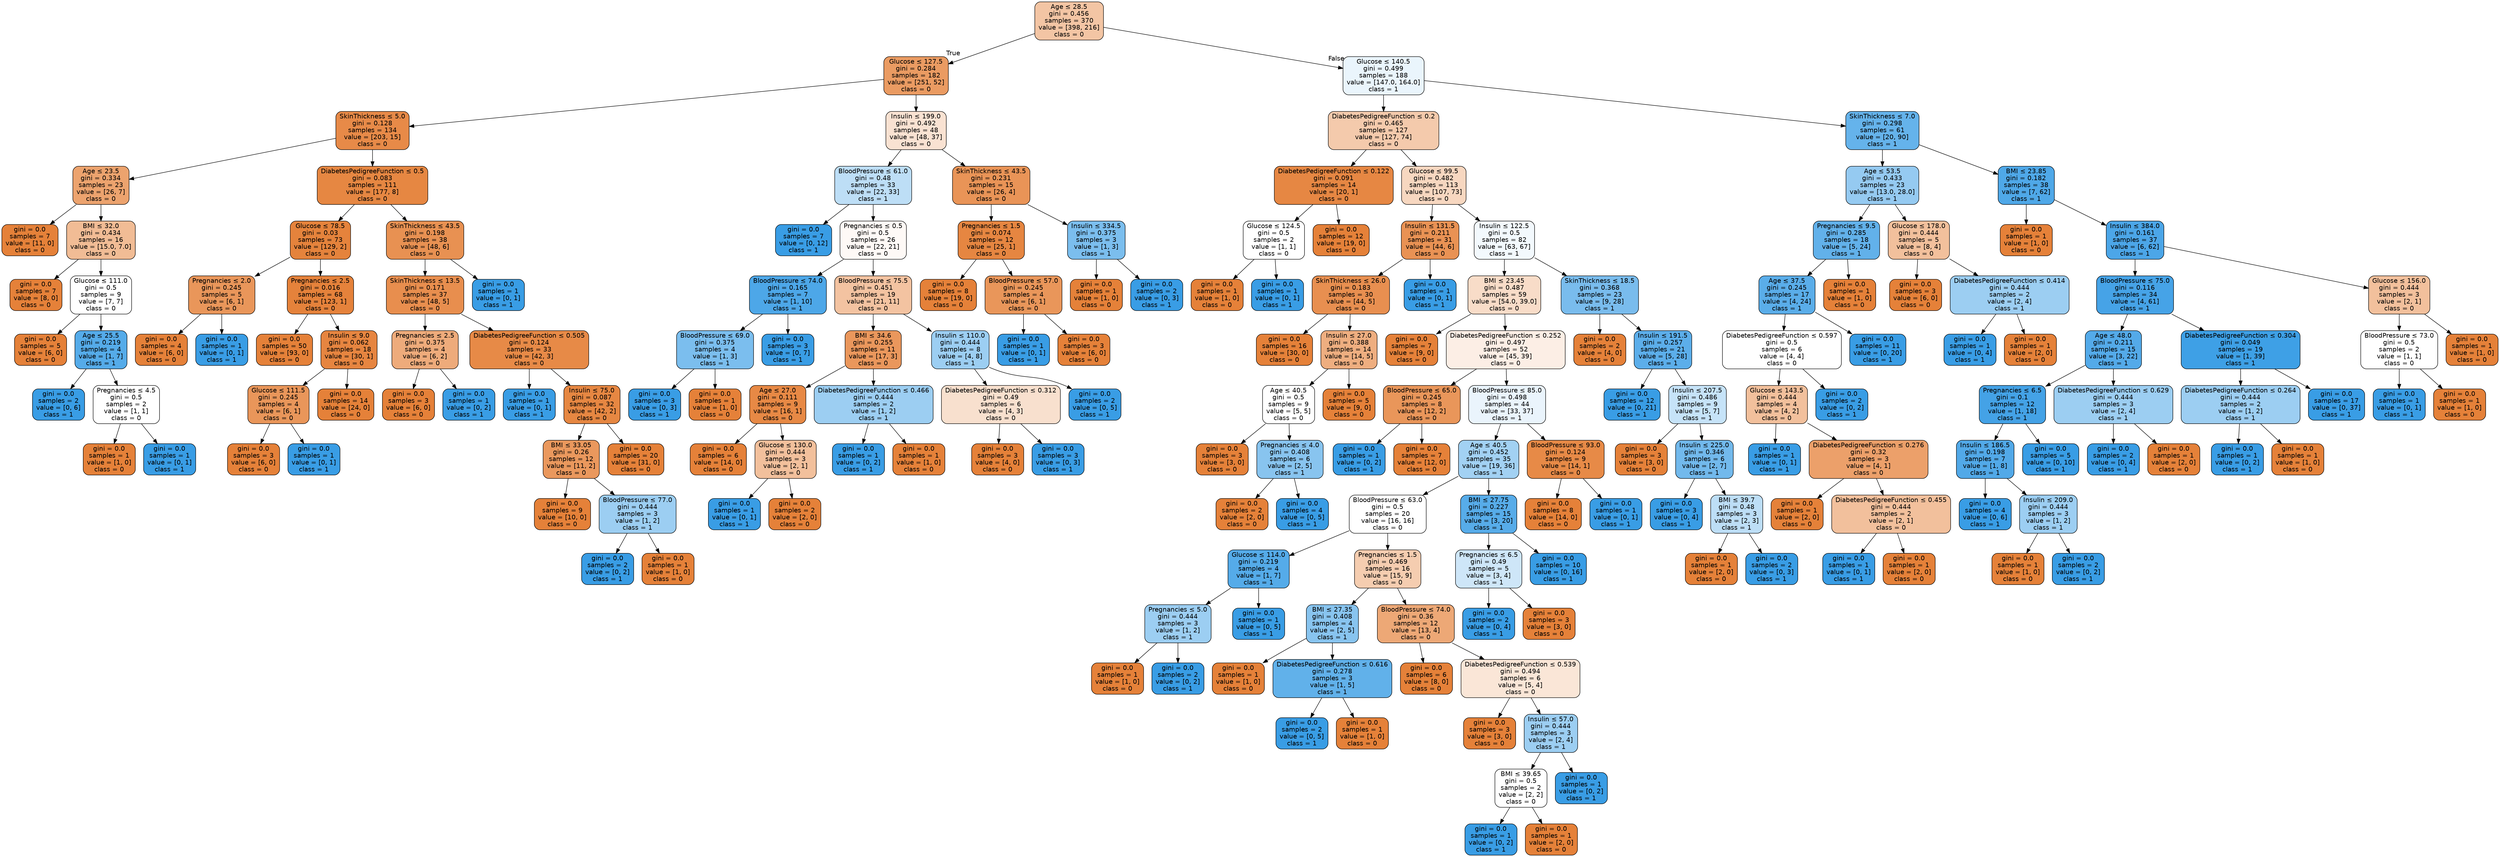 digraph Tree {
node [shape=box, style="filled, rounded", color="black", fontname="helvetica"] ;
edge [fontname="helvetica"] ;
0 [label=<Age &le; 28.5<br/>gini = 0.456<br/>samples = 370<br/>value = [398, 216]<br/>class = 0>, fillcolor="#f3c5a4"] ;
1 [label=<Glucose &le; 127.5<br/>gini = 0.284<br/>samples = 182<br/>value = [251, 52]<br/>class = 0>, fillcolor="#ea9b62"] ;
0 -> 1 [labeldistance=2.5, labelangle=45, headlabel="True"] ;
2 [label=<SkinThickness &le; 5.0<br/>gini = 0.128<br/>samples = 134<br/>value = [203, 15]<br/>class = 0>, fillcolor="#e78a48"] ;
1 -> 2 ;
3 [label=<Age &le; 23.5<br/>gini = 0.334<br/>samples = 23<br/>value = [26, 7]<br/>class = 0>, fillcolor="#eca36e"] ;
2 -> 3 ;
4 [label=<gini = 0.0<br/>samples = 7<br/>value = [11, 0]<br/>class = 0>, fillcolor="#e58139"] ;
3 -> 4 ;
5 [label=<BMI &le; 32.0<br/>gini = 0.434<br/>samples = 16<br/>value = [15.0, 7.0]<br/>class = 0>, fillcolor="#f1bc95"] ;
3 -> 5 ;
6 [label=<gini = 0.0<br/>samples = 7<br/>value = [8, 0]<br/>class = 0>, fillcolor="#e58139"] ;
5 -> 6 ;
7 [label=<Glucose &le; 111.0<br/>gini = 0.5<br/>samples = 9<br/>value = [7, 7]<br/>class = 0>, fillcolor="#ffffff"] ;
5 -> 7 ;
8 [label=<gini = 0.0<br/>samples = 5<br/>value = [6, 0]<br/>class = 0>, fillcolor="#e58139"] ;
7 -> 8 ;
9 [label=<Age &le; 25.5<br/>gini = 0.219<br/>samples = 4<br/>value = [1, 7]<br/>class = 1>, fillcolor="#55abe9"] ;
7 -> 9 ;
10 [label=<gini = 0.0<br/>samples = 2<br/>value = [0, 6]<br/>class = 1>, fillcolor="#399de5"] ;
9 -> 10 ;
11 [label=<Pregnancies &le; 4.5<br/>gini = 0.5<br/>samples = 2<br/>value = [1, 1]<br/>class = 0>, fillcolor="#ffffff"] ;
9 -> 11 ;
12 [label=<gini = 0.0<br/>samples = 1<br/>value = [1, 0]<br/>class = 0>, fillcolor="#e58139"] ;
11 -> 12 ;
13 [label=<gini = 0.0<br/>samples = 1<br/>value = [0, 1]<br/>class = 1>, fillcolor="#399de5"] ;
11 -> 13 ;
14 [label=<DiabetesPedigreeFunction &le; 0.5<br/>gini = 0.083<br/>samples = 111<br/>value = [177, 8]<br/>class = 0>, fillcolor="#e68742"] ;
2 -> 14 ;
15 [label=<Glucose &le; 78.5<br/>gini = 0.03<br/>samples = 73<br/>value = [129, 2]<br/>class = 0>, fillcolor="#e5833c"] ;
14 -> 15 ;
16 [label=<Pregnancies &le; 2.0<br/>gini = 0.245<br/>samples = 5<br/>value = [6, 1]<br/>class = 0>, fillcolor="#e9965a"] ;
15 -> 16 ;
17 [label=<gini = 0.0<br/>samples = 4<br/>value = [6, 0]<br/>class = 0>, fillcolor="#e58139"] ;
16 -> 17 ;
18 [label=<gini = 0.0<br/>samples = 1<br/>value = [0, 1]<br/>class = 1>, fillcolor="#399de5"] ;
16 -> 18 ;
19 [label=<Pregnancies &le; 2.5<br/>gini = 0.016<br/>samples = 68<br/>value = [123, 1]<br/>class = 0>, fillcolor="#e5823b"] ;
15 -> 19 ;
20 [label=<gini = 0.0<br/>samples = 50<br/>value = [93, 0]<br/>class = 0>, fillcolor="#e58139"] ;
19 -> 20 ;
21 [label=<Insulin &le; 9.0<br/>gini = 0.062<br/>samples = 18<br/>value = [30, 1]<br/>class = 0>, fillcolor="#e68540"] ;
19 -> 21 ;
22 [label=<Glucose &le; 111.5<br/>gini = 0.245<br/>samples = 4<br/>value = [6, 1]<br/>class = 0>, fillcolor="#e9965a"] ;
21 -> 22 ;
23 [label=<gini = 0.0<br/>samples = 3<br/>value = [6, 0]<br/>class = 0>, fillcolor="#e58139"] ;
22 -> 23 ;
24 [label=<gini = 0.0<br/>samples = 1<br/>value = [0, 1]<br/>class = 1>, fillcolor="#399de5"] ;
22 -> 24 ;
25 [label=<gini = 0.0<br/>samples = 14<br/>value = [24, 0]<br/>class = 0>, fillcolor="#e58139"] ;
21 -> 25 ;
26 [label=<SkinThickness &le; 43.5<br/>gini = 0.198<br/>samples = 38<br/>value = [48, 6]<br/>class = 0>, fillcolor="#e89152"] ;
14 -> 26 ;
27 [label=<SkinThickness &le; 13.5<br/>gini = 0.171<br/>samples = 37<br/>value = [48, 5]<br/>class = 0>, fillcolor="#e88e4e"] ;
26 -> 27 ;
28 [label=<Pregnancies &le; 2.5<br/>gini = 0.375<br/>samples = 4<br/>value = [6, 2]<br/>class = 0>, fillcolor="#eeab7b"] ;
27 -> 28 ;
29 [label=<gini = 0.0<br/>samples = 3<br/>value = [6, 0]<br/>class = 0>, fillcolor="#e58139"] ;
28 -> 29 ;
30 [label=<gini = 0.0<br/>samples = 1<br/>value = [0, 2]<br/>class = 1>, fillcolor="#399de5"] ;
28 -> 30 ;
31 [label=<DiabetesPedigreeFunction &le; 0.505<br/>gini = 0.124<br/>samples = 33<br/>value = [42, 3]<br/>class = 0>, fillcolor="#e78a47"] ;
27 -> 31 ;
32 [label=<gini = 0.0<br/>samples = 1<br/>value = [0, 1]<br/>class = 1>, fillcolor="#399de5"] ;
31 -> 32 ;
33 [label=<Insulin &le; 75.0<br/>gini = 0.087<br/>samples = 32<br/>value = [42, 2]<br/>class = 0>, fillcolor="#e68742"] ;
31 -> 33 ;
34 [label=<BMI &le; 33.05<br/>gini = 0.26<br/>samples = 12<br/>value = [11, 2]<br/>class = 0>, fillcolor="#ea985d"] ;
33 -> 34 ;
35 [label=<gini = 0.0<br/>samples = 9<br/>value = [10, 0]<br/>class = 0>, fillcolor="#e58139"] ;
34 -> 35 ;
36 [label=<BloodPressure &le; 77.0<br/>gini = 0.444<br/>samples = 3<br/>value = [1, 2]<br/>class = 1>, fillcolor="#9ccef2"] ;
34 -> 36 ;
37 [label=<gini = 0.0<br/>samples = 2<br/>value = [0, 2]<br/>class = 1>, fillcolor="#399de5"] ;
36 -> 37 ;
38 [label=<gini = 0.0<br/>samples = 1<br/>value = [1, 0]<br/>class = 0>, fillcolor="#e58139"] ;
36 -> 38 ;
39 [label=<gini = 0.0<br/>samples = 20<br/>value = [31, 0]<br/>class = 0>, fillcolor="#e58139"] ;
33 -> 39 ;
40 [label=<gini = 0.0<br/>samples = 1<br/>value = [0, 1]<br/>class = 1>, fillcolor="#399de5"] ;
26 -> 40 ;
41 [label=<Insulin &le; 199.0<br/>gini = 0.492<br/>samples = 48<br/>value = [48, 37]<br/>class = 0>, fillcolor="#f9e2d2"] ;
1 -> 41 ;
42 [label=<BloodPressure &le; 61.0<br/>gini = 0.48<br/>samples = 33<br/>value = [22, 33]<br/>class = 1>, fillcolor="#bddef6"] ;
41 -> 42 ;
43 [label=<gini = 0.0<br/>samples = 7<br/>value = [0, 12]<br/>class = 1>, fillcolor="#399de5"] ;
42 -> 43 ;
44 [label=<Pregnancies &le; 0.5<br/>gini = 0.5<br/>samples = 26<br/>value = [22, 21]<br/>class = 0>, fillcolor="#fef9f6"] ;
42 -> 44 ;
45 [label=<BloodPressure &le; 74.0<br/>gini = 0.165<br/>samples = 7<br/>value = [1, 10]<br/>class = 1>, fillcolor="#4da7e8"] ;
44 -> 45 ;
46 [label=<BloodPressure &le; 69.0<br/>gini = 0.375<br/>samples = 4<br/>value = [1, 3]<br/>class = 1>, fillcolor="#7bbeee"] ;
45 -> 46 ;
47 [label=<gini = 0.0<br/>samples = 3<br/>value = [0, 3]<br/>class = 1>, fillcolor="#399de5"] ;
46 -> 47 ;
48 [label=<gini = 0.0<br/>samples = 1<br/>value = [1, 0]<br/>class = 0>, fillcolor="#e58139"] ;
46 -> 48 ;
49 [label=<gini = 0.0<br/>samples = 3<br/>value = [0, 7]<br/>class = 1>, fillcolor="#399de5"] ;
45 -> 49 ;
50 [label=<BloodPressure &le; 75.5<br/>gini = 0.451<br/>samples = 19<br/>value = [21, 11]<br/>class = 0>, fillcolor="#f3c3a1"] ;
44 -> 50 ;
51 [label=<BMI &le; 34.6<br/>gini = 0.255<br/>samples = 11<br/>value = [17, 3]<br/>class = 0>, fillcolor="#ea975c"] ;
50 -> 51 ;
52 [label=<Age &le; 27.0<br/>gini = 0.111<br/>samples = 9<br/>value = [16, 1]<br/>class = 0>, fillcolor="#e78945"] ;
51 -> 52 ;
53 [label=<gini = 0.0<br/>samples = 6<br/>value = [14, 0]<br/>class = 0>, fillcolor="#e58139"] ;
52 -> 53 ;
54 [label=<Glucose &le; 130.0<br/>gini = 0.444<br/>samples = 3<br/>value = [2, 1]<br/>class = 0>, fillcolor="#f2c09c"] ;
52 -> 54 ;
55 [label=<gini = 0.0<br/>samples = 1<br/>value = [0, 1]<br/>class = 1>, fillcolor="#399de5"] ;
54 -> 55 ;
56 [label=<gini = 0.0<br/>samples = 2<br/>value = [2, 0]<br/>class = 0>, fillcolor="#e58139"] ;
54 -> 56 ;
57 [label=<DiabetesPedigreeFunction &le; 0.466<br/>gini = 0.444<br/>samples = 2<br/>value = [1, 2]<br/>class = 1>, fillcolor="#9ccef2"] ;
51 -> 57 ;
58 [label=<gini = 0.0<br/>samples = 1<br/>value = [0, 2]<br/>class = 1>, fillcolor="#399de5"] ;
57 -> 58 ;
59 [label=<gini = 0.0<br/>samples = 1<br/>value = [1, 0]<br/>class = 0>, fillcolor="#e58139"] ;
57 -> 59 ;
60 [label=<Insulin &le; 110.0<br/>gini = 0.444<br/>samples = 8<br/>value = [4, 8]<br/>class = 1>, fillcolor="#9ccef2"] ;
50 -> 60 ;
61 [label=<DiabetesPedigreeFunction &le; 0.312<br/>gini = 0.49<br/>samples = 6<br/>value = [4, 3]<br/>class = 0>, fillcolor="#f8e0ce"] ;
60 -> 61 ;
62 [label=<gini = 0.0<br/>samples = 3<br/>value = [4, 0]<br/>class = 0>, fillcolor="#e58139"] ;
61 -> 62 ;
63 [label=<gini = 0.0<br/>samples = 3<br/>value = [0, 3]<br/>class = 1>, fillcolor="#399de5"] ;
61 -> 63 ;
64 [label=<gini = 0.0<br/>samples = 2<br/>value = [0, 5]<br/>class = 1>, fillcolor="#399de5"] ;
60 -> 64 ;
65 [label=<SkinThickness &le; 43.5<br/>gini = 0.231<br/>samples = 15<br/>value = [26, 4]<br/>class = 0>, fillcolor="#e99457"] ;
41 -> 65 ;
66 [label=<Pregnancies &le; 1.5<br/>gini = 0.074<br/>samples = 12<br/>value = [25, 1]<br/>class = 0>, fillcolor="#e68641"] ;
65 -> 66 ;
67 [label=<gini = 0.0<br/>samples = 8<br/>value = [19, 0]<br/>class = 0>, fillcolor="#e58139"] ;
66 -> 67 ;
68 [label=<BloodPressure &le; 57.0<br/>gini = 0.245<br/>samples = 4<br/>value = [6, 1]<br/>class = 0>, fillcolor="#e9965a"] ;
66 -> 68 ;
69 [label=<gini = 0.0<br/>samples = 1<br/>value = [0, 1]<br/>class = 1>, fillcolor="#399de5"] ;
68 -> 69 ;
70 [label=<gini = 0.0<br/>samples = 3<br/>value = [6, 0]<br/>class = 0>, fillcolor="#e58139"] ;
68 -> 70 ;
71 [label=<Insulin &le; 334.5<br/>gini = 0.375<br/>samples = 3<br/>value = [1, 3]<br/>class = 1>, fillcolor="#7bbeee"] ;
65 -> 71 ;
72 [label=<gini = 0.0<br/>samples = 1<br/>value = [1, 0]<br/>class = 0>, fillcolor="#e58139"] ;
71 -> 72 ;
73 [label=<gini = 0.0<br/>samples = 2<br/>value = [0, 3]<br/>class = 1>, fillcolor="#399de5"] ;
71 -> 73 ;
74 [label=<Glucose &le; 140.5<br/>gini = 0.499<br/>samples = 188<br/>value = [147.0, 164.0]<br/>class = 1>, fillcolor="#eaf5fc"] ;
0 -> 74 [labeldistance=2.5, labelangle=-45, headlabel="False"] ;
75 [label=<DiabetesPedigreeFunction &le; 0.2<br/>gini = 0.465<br/>samples = 127<br/>value = [127, 74]<br/>class = 0>, fillcolor="#f4caac"] ;
74 -> 75 ;
76 [label=<DiabetesPedigreeFunction &le; 0.122<br/>gini = 0.091<br/>samples = 14<br/>value = [20, 1]<br/>class = 0>, fillcolor="#e68743"] ;
75 -> 76 ;
77 [label=<Glucose &le; 124.5<br/>gini = 0.5<br/>samples = 2<br/>value = [1, 1]<br/>class = 0>, fillcolor="#ffffff"] ;
76 -> 77 ;
78 [label=<gini = 0.0<br/>samples = 1<br/>value = [1, 0]<br/>class = 0>, fillcolor="#e58139"] ;
77 -> 78 ;
79 [label=<gini = 0.0<br/>samples = 1<br/>value = [0, 1]<br/>class = 1>, fillcolor="#399de5"] ;
77 -> 79 ;
80 [label=<gini = 0.0<br/>samples = 12<br/>value = [19, 0]<br/>class = 0>, fillcolor="#e58139"] ;
76 -> 80 ;
81 [label=<Glucose &le; 99.5<br/>gini = 0.482<br/>samples = 113<br/>value = [107, 73]<br/>class = 0>, fillcolor="#f7d7c0"] ;
75 -> 81 ;
82 [label=<Insulin &le; 131.5<br/>gini = 0.211<br/>samples = 31<br/>value = [44, 6]<br/>class = 0>, fillcolor="#e99254"] ;
81 -> 82 ;
83 [label=<SkinThickness &le; 26.0<br/>gini = 0.183<br/>samples = 30<br/>value = [44, 5]<br/>class = 0>, fillcolor="#e88f50"] ;
82 -> 83 ;
84 [label=<gini = 0.0<br/>samples = 16<br/>value = [30, 0]<br/>class = 0>, fillcolor="#e58139"] ;
83 -> 84 ;
85 [label=<Insulin &le; 27.0<br/>gini = 0.388<br/>samples = 14<br/>value = [14, 5]<br/>class = 0>, fillcolor="#eeae80"] ;
83 -> 85 ;
86 [label=<Age &le; 40.5<br/>gini = 0.5<br/>samples = 9<br/>value = [5, 5]<br/>class = 0>, fillcolor="#ffffff"] ;
85 -> 86 ;
87 [label=<gini = 0.0<br/>samples = 3<br/>value = [3, 0]<br/>class = 0>, fillcolor="#e58139"] ;
86 -> 87 ;
88 [label=<Pregnancies &le; 4.0<br/>gini = 0.408<br/>samples = 6<br/>value = [2, 5]<br/>class = 1>, fillcolor="#88c4ef"] ;
86 -> 88 ;
89 [label=<gini = 0.0<br/>samples = 2<br/>value = [2, 0]<br/>class = 0>, fillcolor="#e58139"] ;
88 -> 89 ;
90 [label=<gini = 0.0<br/>samples = 4<br/>value = [0, 5]<br/>class = 1>, fillcolor="#399de5"] ;
88 -> 90 ;
91 [label=<gini = 0.0<br/>samples = 5<br/>value = [9, 0]<br/>class = 0>, fillcolor="#e58139"] ;
85 -> 91 ;
92 [label=<gini = 0.0<br/>samples = 1<br/>value = [0, 1]<br/>class = 1>, fillcolor="#399de5"] ;
82 -> 92 ;
93 [label=<Insulin &le; 122.5<br/>gini = 0.5<br/>samples = 82<br/>value = [63, 67]<br/>class = 1>, fillcolor="#f3f9fd"] ;
81 -> 93 ;
94 [label=<BMI &le; 23.45<br/>gini = 0.487<br/>samples = 59<br/>value = [54.0, 39.0]<br/>class = 0>, fillcolor="#f8dcc8"] ;
93 -> 94 ;
95 [label=<gini = 0.0<br/>samples = 7<br/>value = [9, 0]<br/>class = 0>, fillcolor="#e58139"] ;
94 -> 95 ;
96 [label=<DiabetesPedigreeFunction &le; 0.252<br/>gini = 0.497<br/>samples = 52<br/>value = [45, 39]<br/>class = 0>, fillcolor="#fceee5"] ;
94 -> 96 ;
97 [label=<BloodPressure &le; 65.0<br/>gini = 0.245<br/>samples = 8<br/>value = [12, 2]<br/>class = 0>, fillcolor="#e9965a"] ;
96 -> 97 ;
98 [label=<gini = 0.0<br/>samples = 1<br/>value = [0, 2]<br/>class = 1>, fillcolor="#399de5"] ;
97 -> 98 ;
99 [label=<gini = 0.0<br/>samples = 7<br/>value = [12, 0]<br/>class = 0>, fillcolor="#e58139"] ;
97 -> 99 ;
100 [label=<BloodPressure &le; 85.0<br/>gini = 0.498<br/>samples = 44<br/>value = [33, 37]<br/>class = 1>, fillcolor="#eaf4fc"] ;
96 -> 100 ;
101 [label=<Age &le; 40.5<br/>gini = 0.452<br/>samples = 35<br/>value = [19, 36]<br/>class = 1>, fillcolor="#a2d1f3"] ;
100 -> 101 ;
102 [label=<BloodPressure &le; 63.0<br/>gini = 0.5<br/>samples = 20<br/>value = [16, 16]<br/>class = 0>, fillcolor="#ffffff"] ;
101 -> 102 ;
103 [label=<Glucose &le; 114.0<br/>gini = 0.219<br/>samples = 4<br/>value = [1, 7]<br/>class = 1>, fillcolor="#55abe9"] ;
102 -> 103 ;
104 [label=<Pregnancies &le; 5.0<br/>gini = 0.444<br/>samples = 3<br/>value = [1, 2]<br/>class = 1>, fillcolor="#9ccef2"] ;
103 -> 104 ;
105 [label=<gini = 0.0<br/>samples = 1<br/>value = [1, 0]<br/>class = 0>, fillcolor="#e58139"] ;
104 -> 105 ;
106 [label=<gini = 0.0<br/>samples = 2<br/>value = [0, 2]<br/>class = 1>, fillcolor="#399de5"] ;
104 -> 106 ;
107 [label=<gini = 0.0<br/>samples = 1<br/>value = [0, 5]<br/>class = 1>, fillcolor="#399de5"] ;
103 -> 107 ;
108 [label=<Pregnancies &le; 1.5<br/>gini = 0.469<br/>samples = 16<br/>value = [15, 9]<br/>class = 0>, fillcolor="#f5cdb0"] ;
102 -> 108 ;
109 [label=<BMI &le; 27.35<br/>gini = 0.408<br/>samples = 4<br/>value = [2, 5]<br/>class = 1>, fillcolor="#88c4ef"] ;
108 -> 109 ;
110 [label=<gini = 0.0<br/>samples = 1<br/>value = [1, 0]<br/>class = 0>, fillcolor="#e58139"] ;
109 -> 110 ;
111 [label=<DiabetesPedigreeFunction &le; 0.616<br/>gini = 0.278<br/>samples = 3<br/>value = [1, 5]<br/>class = 1>, fillcolor="#61b1ea"] ;
109 -> 111 ;
112 [label=<gini = 0.0<br/>samples = 2<br/>value = [0, 5]<br/>class = 1>, fillcolor="#399de5"] ;
111 -> 112 ;
113 [label=<gini = 0.0<br/>samples = 1<br/>value = [1, 0]<br/>class = 0>, fillcolor="#e58139"] ;
111 -> 113 ;
114 [label=<BloodPressure &le; 74.0<br/>gini = 0.36<br/>samples = 12<br/>value = [13, 4]<br/>class = 0>, fillcolor="#eda876"] ;
108 -> 114 ;
115 [label=<gini = 0.0<br/>samples = 6<br/>value = [8, 0]<br/>class = 0>, fillcolor="#e58139"] ;
114 -> 115 ;
116 [label=<DiabetesPedigreeFunction &le; 0.539<br/>gini = 0.494<br/>samples = 6<br/>value = [5, 4]<br/>class = 0>, fillcolor="#fae6d7"] ;
114 -> 116 ;
117 [label=<gini = 0.0<br/>samples = 3<br/>value = [3, 0]<br/>class = 0>, fillcolor="#e58139"] ;
116 -> 117 ;
118 [label=<Insulin &le; 57.0<br/>gini = 0.444<br/>samples = 3<br/>value = [2, 4]<br/>class = 1>, fillcolor="#9ccef2"] ;
116 -> 118 ;
119 [label=<BMI &le; 39.65<br/>gini = 0.5<br/>samples = 2<br/>value = [2, 2]<br/>class = 0>, fillcolor="#ffffff"] ;
118 -> 119 ;
120 [label=<gini = 0.0<br/>samples = 1<br/>value = [0, 2]<br/>class = 1>, fillcolor="#399de5"] ;
119 -> 120 ;
121 [label=<gini = 0.0<br/>samples = 1<br/>value = [2, 0]<br/>class = 0>, fillcolor="#e58139"] ;
119 -> 121 ;
122 [label=<gini = 0.0<br/>samples = 1<br/>value = [0, 2]<br/>class = 1>, fillcolor="#399de5"] ;
118 -> 122 ;
123 [label=<BMI &le; 27.75<br/>gini = 0.227<br/>samples = 15<br/>value = [3, 20]<br/>class = 1>, fillcolor="#57ace9"] ;
101 -> 123 ;
124 [label=<Pregnancies &le; 6.5<br/>gini = 0.49<br/>samples = 5<br/>value = [3, 4]<br/>class = 1>, fillcolor="#cee6f8"] ;
123 -> 124 ;
125 [label=<gini = 0.0<br/>samples = 2<br/>value = [0, 4]<br/>class = 1>, fillcolor="#399de5"] ;
124 -> 125 ;
126 [label=<gini = 0.0<br/>samples = 3<br/>value = [3, 0]<br/>class = 0>, fillcolor="#e58139"] ;
124 -> 126 ;
127 [label=<gini = 0.0<br/>samples = 10<br/>value = [0, 16]<br/>class = 1>, fillcolor="#399de5"] ;
123 -> 127 ;
128 [label=<BloodPressure &le; 93.0<br/>gini = 0.124<br/>samples = 9<br/>value = [14, 1]<br/>class = 0>, fillcolor="#e78a47"] ;
100 -> 128 ;
129 [label=<gini = 0.0<br/>samples = 8<br/>value = [14, 0]<br/>class = 0>, fillcolor="#e58139"] ;
128 -> 129 ;
130 [label=<gini = 0.0<br/>samples = 1<br/>value = [0, 1]<br/>class = 1>, fillcolor="#399de5"] ;
128 -> 130 ;
131 [label=<SkinThickness &le; 18.5<br/>gini = 0.368<br/>samples = 23<br/>value = [9, 28]<br/>class = 1>, fillcolor="#79bced"] ;
93 -> 131 ;
132 [label=<gini = 0.0<br/>samples = 2<br/>value = [4, 0]<br/>class = 0>, fillcolor="#e58139"] ;
131 -> 132 ;
133 [label=<Insulin &le; 191.5<br/>gini = 0.257<br/>samples = 21<br/>value = [5, 28]<br/>class = 1>, fillcolor="#5caeea"] ;
131 -> 133 ;
134 [label=<gini = 0.0<br/>samples = 12<br/>value = [0, 21]<br/>class = 1>, fillcolor="#399de5"] ;
133 -> 134 ;
135 [label=<Insulin &le; 207.5<br/>gini = 0.486<br/>samples = 9<br/>value = [5, 7]<br/>class = 1>, fillcolor="#c6e3f8"] ;
133 -> 135 ;
136 [label=<gini = 0.0<br/>samples = 3<br/>value = [3, 0]<br/>class = 0>, fillcolor="#e58139"] ;
135 -> 136 ;
137 [label=<Insulin &le; 225.0<br/>gini = 0.346<br/>samples = 6<br/>value = [2, 7]<br/>class = 1>, fillcolor="#72b9ec"] ;
135 -> 137 ;
138 [label=<gini = 0.0<br/>samples = 3<br/>value = [0, 4]<br/>class = 1>, fillcolor="#399de5"] ;
137 -> 138 ;
139 [label=<BMI &le; 39.7<br/>gini = 0.48<br/>samples = 3<br/>value = [2, 3]<br/>class = 1>, fillcolor="#bddef6"] ;
137 -> 139 ;
140 [label=<gini = 0.0<br/>samples = 1<br/>value = [2, 0]<br/>class = 0>, fillcolor="#e58139"] ;
139 -> 140 ;
141 [label=<gini = 0.0<br/>samples = 2<br/>value = [0, 3]<br/>class = 1>, fillcolor="#399de5"] ;
139 -> 141 ;
142 [label=<SkinThickness &le; 7.0<br/>gini = 0.298<br/>samples = 61<br/>value = [20, 90]<br/>class = 1>, fillcolor="#65b3eb"] ;
74 -> 142 ;
143 [label=<Age &le; 53.5<br/>gini = 0.433<br/>samples = 23<br/>value = [13.0, 28.0]<br/>class = 1>, fillcolor="#95caf1"] ;
142 -> 143 ;
144 [label=<Pregnancies &le; 9.5<br/>gini = 0.285<br/>samples = 18<br/>value = [5, 24]<br/>class = 1>, fillcolor="#62b1ea"] ;
143 -> 144 ;
145 [label=<Age &le; 37.5<br/>gini = 0.245<br/>samples = 17<br/>value = [4, 24]<br/>class = 1>, fillcolor="#5aade9"] ;
144 -> 145 ;
146 [label=<DiabetesPedigreeFunction &le; 0.597<br/>gini = 0.5<br/>samples = 6<br/>value = [4, 4]<br/>class = 0>, fillcolor="#ffffff"] ;
145 -> 146 ;
147 [label=<Glucose &le; 143.5<br/>gini = 0.444<br/>samples = 4<br/>value = [4, 2]<br/>class = 0>, fillcolor="#f2c09c"] ;
146 -> 147 ;
148 [label=<gini = 0.0<br/>samples = 1<br/>value = [0, 1]<br/>class = 1>, fillcolor="#399de5"] ;
147 -> 148 ;
149 [label=<DiabetesPedigreeFunction &le; 0.276<br/>gini = 0.32<br/>samples = 3<br/>value = [4, 1]<br/>class = 0>, fillcolor="#eca06a"] ;
147 -> 149 ;
150 [label=<gini = 0.0<br/>samples = 1<br/>value = [2, 0]<br/>class = 0>, fillcolor="#e58139"] ;
149 -> 150 ;
151 [label=<DiabetesPedigreeFunction &le; 0.455<br/>gini = 0.444<br/>samples = 2<br/>value = [2, 1]<br/>class = 0>, fillcolor="#f2c09c"] ;
149 -> 151 ;
152 [label=<gini = 0.0<br/>samples = 1<br/>value = [0, 1]<br/>class = 1>, fillcolor="#399de5"] ;
151 -> 152 ;
153 [label=<gini = 0.0<br/>samples = 1<br/>value = [2, 0]<br/>class = 0>, fillcolor="#e58139"] ;
151 -> 153 ;
154 [label=<gini = 0.0<br/>samples = 2<br/>value = [0, 2]<br/>class = 1>, fillcolor="#399de5"] ;
146 -> 154 ;
155 [label=<gini = 0.0<br/>samples = 11<br/>value = [0, 20]<br/>class = 1>, fillcolor="#399de5"] ;
145 -> 155 ;
156 [label=<gini = 0.0<br/>samples = 1<br/>value = [1, 0]<br/>class = 0>, fillcolor="#e58139"] ;
144 -> 156 ;
157 [label=<Glucose &le; 178.0<br/>gini = 0.444<br/>samples = 5<br/>value = [8, 4]<br/>class = 0>, fillcolor="#f2c09c"] ;
143 -> 157 ;
158 [label=<gini = 0.0<br/>samples = 3<br/>value = [6, 0]<br/>class = 0>, fillcolor="#e58139"] ;
157 -> 158 ;
159 [label=<DiabetesPedigreeFunction &le; 0.414<br/>gini = 0.444<br/>samples = 2<br/>value = [2, 4]<br/>class = 1>, fillcolor="#9ccef2"] ;
157 -> 159 ;
160 [label=<gini = 0.0<br/>samples = 1<br/>value = [0, 4]<br/>class = 1>, fillcolor="#399de5"] ;
159 -> 160 ;
161 [label=<gini = 0.0<br/>samples = 1<br/>value = [2, 0]<br/>class = 0>, fillcolor="#e58139"] ;
159 -> 161 ;
162 [label=<BMI &le; 23.85<br/>gini = 0.182<br/>samples = 38<br/>value = [7, 62]<br/>class = 1>, fillcolor="#4fa8e8"] ;
142 -> 162 ;
163 [label=<gini = 0.0<br/>samples = 1<br/>value = [1, 0]<br/>class = 0>, fillcolor="#e58139"] ;
162 -> 163 ;
164 [label=<Insulin &le; 384.0<br/>gini = 0.161<br/>samples = 37<br/>value = [6, 62]<br/>class = 1>, fillcolor="#4ca6e8"] ;
162 -> 164 ;
165 [label=<BloodPressure &le; 75.0<br/>gini = 0.116<br/>samples = 34<br/>value = [4, 61]<br/>class = 1>, fillcolor="#46a3e7"] ;
164 -> 165 ;
166 [label=<Age &le; 48.0<br/>gini = 0.211<br/>samples = 15<br/>value = [3, 22]<br/>class = 1>, fillcolor="#54aae9"] ;
165 -> 166 ;
167 [label=<Pregnancies &le; 6.5<br/>gini = 0.1<br/>samples = 12<br/>value = [1, 18]<br/>class = 1>, fillcolor="#44a2e6"] ;
166 -> 167 ;
168 [label=<Insulin &le; 186.5<br/>gini = 0.198<br/>samples = 7<br/>value = [1, 8]<br/>class = 1>, fillcolor="#52a9e8"] ;
167 -> 168 ;
169 [label=<gini = 0.0<br/>samples = 4<br/>value = [0, 6]<br/>class = 1>, fillcolor="#399de5"] ;
168 -> 169 ;
170 [label=<Insulin &le; 209.0<br/>gini = 0.444<br/>samples = 3<br/>value = [1, 2]<br/>class = 1>, fillcolor="#9ccef2"] ;
168 -> 170 ;
171 [label=<gini = 0.0<br/>samples = 1<br/>value = [1, 0]<br/>class = 0>, fillcolor="#e58139"] ;
170 -> 171 ;
172 [label=<gini = 0.0<br/>samples = 2<br/>value = [0, 2]<br/>class = 1>, fillcolor="#399de5"] ;
170 -> 172 ;
173 [label=<gini = 0.0<br/>samples = 5<br/>value = [0, 10]<br/>class = 1>, fillcolor="#399de5"] ;
167 -> 173 ;
174 [label=<DiabetesPedigreeFunction &le; 0.629<br/>gini = 0.444<br/>samples = 3<br/>value = [2, 4]<br/>class = 1>, fillcolor="#9ccef2"] ;
166 -> 174 ;
175 [label=<gini = 0.0<br/>samples = 2<br/>value = [0, 4]<br/>class = 1>, fillcolor="#399de5"] ;
174 -> 175 ;
176 [label=<gini = 0.0<br/>samples = 1<br/>value = [2, 0]<br/>class = 0>, fillcolor="#e58139"] ;
174 -> 176 ;
177 [label=<DiabetesPedigreeFunction &le; 0.304<br/>gini = 0.049<br/>samples = 19<br/>value = [1, 39]<br/>class = 1>, fillcolor="#3ea0e6"] ;
165 -> 177 ;
178 [label=<DiabetesPedigreeFunction &le; 0.264<br/>gini = 0.444<br/>samples = 2<br/>value = [1, 2]<br/>class = 1>, fillcolor="#9ccef2"] ;
177 -> 178 ;
179 [label=<gini = 0.0<br/>samples = 1<br/>value = [0, 2]<br/>class = 1>, fillcolor="#399de5"] ;
178 -> 179 ;
180 [label=<gini = 0.0<br/>samples = 1<br/>value = [1, 0]<br/>class = 0>, fillcolor="#e58139"] ;
178 -> 180 ;
181 [label=<gini = 0.0<br/>samples = 17<br/>value = [0, 37]<br/>class = 1>, fillcolor="#399de5"] ;
177 -> 181 ;
182 [label=<Glucose &le; 156.0<br/>gini = 0.444<br/>samples = 3<br/>value = [2, 1]<br/>class = 0>, fillcolor="#f2c09c"] ;
164 -> 182 ;
183 [label=<BloodPressure &le; 73.0<br/>gini = 0.5<br/>samples = 2<br/>value = [1, 1]<br/>class = 0>, fillcolor="#ffffff"] ;
182 -> 183 ;
184 [label=<gini = 0.0<br/>samples = 1<br/>value = [0, 1]<br/>class = 1>, fillcolor="#399de5"] ;
183 -> 184 ;
185 [label=<gini = 0.0<br/>samples = 1<br/>value = [1, 0]<br/>class = 0>, fillcolor="#e58139"] ;
183 -> 185 ;
186 [label=<gini = 0.0<br/>samples = 1<br/>value = [1, 0]<br/>class = 0>, fillcolor="#e58139"] ;
182 -> 186 ;
}